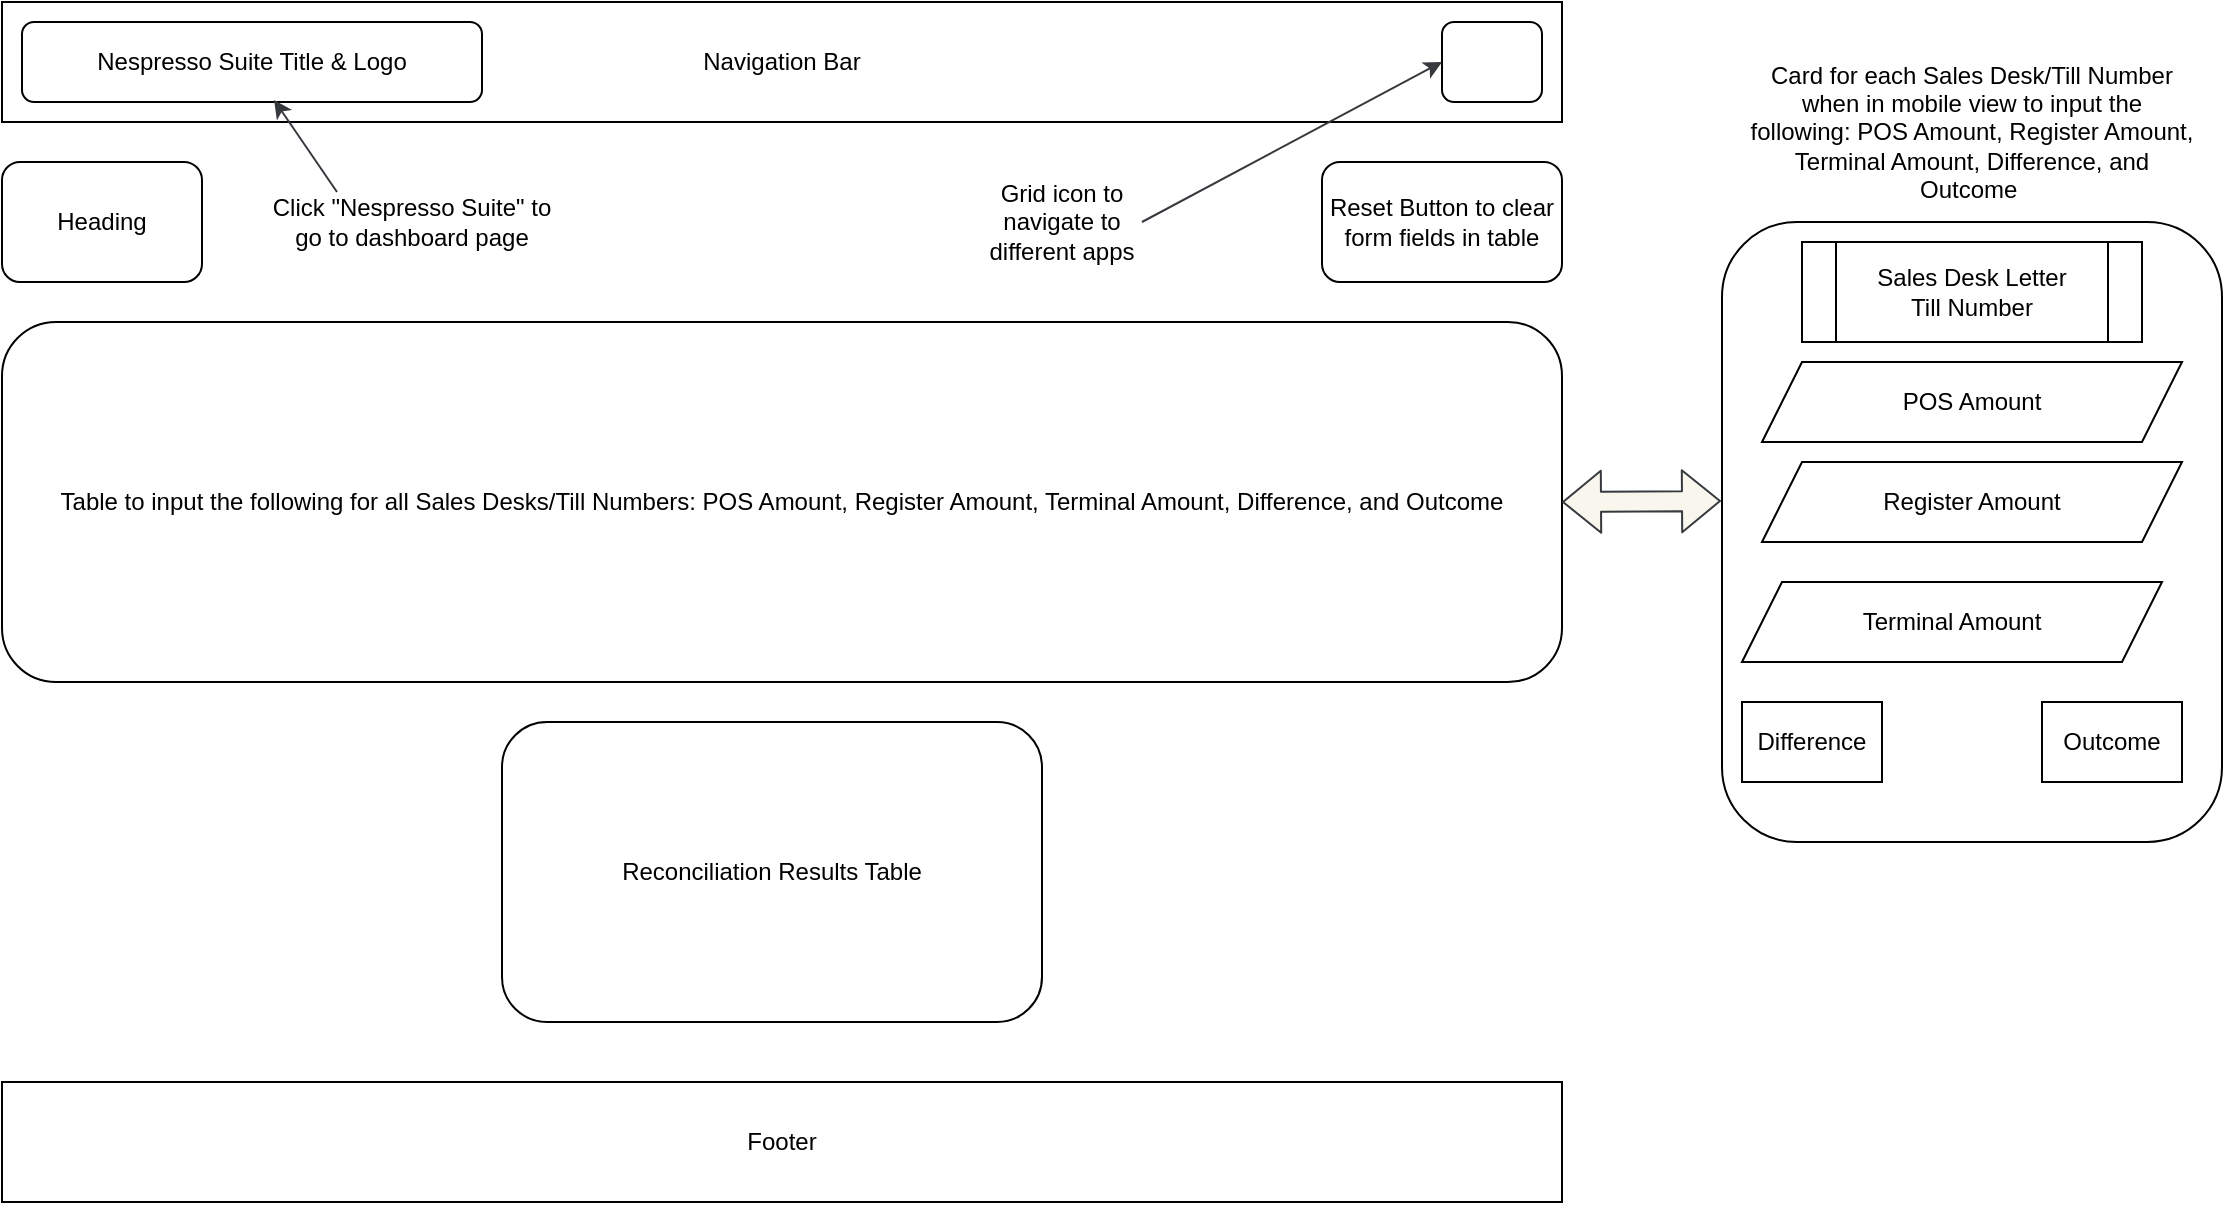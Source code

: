 <mxfile>
    <diagram id="RxPv6xupyiPjXx5Fq1Mp" name="Card Reconciliation - Desktop View">
        <mxGraphModel dx="448" dy="467" grid="1" gridSize="10" guides="1" tooltips="1" connect="1" arrows="1" fold="1" page="1" pageScale="1" pageWidth="850" pageHeight="1100" background="none" math="0" shadow="0">
            <root>
                <mxCell id="0"/>
                <mxCell id="1" parent="0"/>
                <mxCell id="2" value="Navigation Bar" style="rounded=0;whiteSpace=wrap;html=1;" parent="1" vertex="1">
                    <mxGeometry x="20" y="20" width="780" height="60" as="geometry"/>
                </mxCell>
                <mxCell id="3" value="Footer" style="rounded=0;whiteSpace=wrap;html=1;" parent="1" vertex="1">
                    <mxGeometry x="20" y="560" width="780" height="60" as="geometry"/>
                </mxCell>
                <mxCell id="rbakoWBd-FfG9HpFcR_M-4" value="Table to input the following for all Sales Desks/Till Numbers: POS Amount, Register Amount, Terminal Amount, Difference, and Outcome" style="rounded=1;whiteSpace=wrap;html=1;" parent="1" vertex="1">
                    <mxGeometry x="20" y="180" width="780" height="180" as="geometry"/>
                </mxCell>
                <mxCell id="rbakoWBd-FfG9HpFcR_M-5" value="Heading" style="rounded=1;whiteSpace=wrap;html=1;" parent="1" vertex="1">
                    <mxGeometry x="20" y="100" width="100" height="60" as="geometry"/>
                </mxCell>
                <mxCell id="rbakoWBd-FfG9HpFcR_M-6" value="Reset Button to clear form fields in table" style="rounded=1;whiteSpace=wrap;html=1;" parent="1" vertex="1">
                    <mxGeometry x="680" y="100" width="120" height="60" as="geometry"/>
                </mxCell>
                <mxCell id="rbakoWBd-FfG9HpFcR_M-7" value="Reconciliation Results Table" style="rounded=1;whiteSpace=wrap;html=1;" parent="1" vertex="1">
                    <mxGeometry x="270" y="380" width="270" height="150" as="geometry"/>
                </mxCell>
                <mxCell id="rbakoWBd-FfG9HpFcR_M-8" value="" style="rounded=1;whiteSpace=wrap;html=1;" parent="1" vertex="1">
                    <mxGeometry x="740" y="30" width="50" height="40" as="geometry"/>
                </mxCell>
                <mxCell id="rbakoWBd-FfG9HpFcR_M-9" value="Nespresso Suite Title &amp;amp; Logo" style="rounded=1;whiteSpace=wrap;html=1;" parent="1" vertex="1">
                    <mxGeometry x="30" y="30" width="230" height="40" as="geometry"/>
                </mxCell>
                <mxCell id="rbakoWBd-FfG9HpFcR_M-11" style="edgeStyle=none;html=1;exitX=1;exitY=0.5;exitDx=0;exitDy=0;entryX=0;entryY=0.5;entryDx=0;entryDy=0;labelBorderColor=#FFFFFF;textShadow=1;fillColor=#f9f7ed;strokeColor=#36393d;" parent="1" source="rbakoWBd-FfG9HpFcR_M-10" target="rbakoWBd-FfG9HpFcR_M-8" edge="1">
                    <mxGeometry relative="1" as="geometry"/>
                </mxCell>
                <mxCell id="rbakoWBd-FfG9HpFcR_M-10" value="Grid icon to navigate to different apps" style="text;html=1;align=center;verticalAlign=middle;whiteSpace=wrap;rounded=0;labelBackgroundColor=#FFFFFF;" parent="1" vertex="1">
                    <mxGeometry x="510" y="100" width="80" height="60" as="geometry"/>
                </mxCell>
                <mxCell id="rbakoWBd-FfG9HpFcR_M-12" value="Click &quot;Nespresso Suite&quot; to go to dashboard page" style="text;html=1;align=center;verticalAlign=middle;whiteSpace=wrap;rounded=0;labelBackgroundColor=#FFFFFF;" parent="1" vertex="1">
                    <mxGeometry x="150" y="115" width="150" height="30" as="geometry"/>
                </mxCell>
                <mxCell id="rbakoWBd-FfG9HpFcR_M-13" style="edgeStyle=none;html=1;exitX=0.25;exitY=0;exitDx=0;exitDy=0;entryX=0.548;entryY=0.975;entryDx=0;entryDy=0;entryPerimeter=0;labelBorderColor=#FFFFFF;textShadow=1;fillColor=#f9f7ed;strokeColor=#36393d;" parent="1" source="rbakoWBd-FfG9HpFcR_M-12" target="rbakoWBd-FfG9HpFcR_M-9" edge="1">
                    <mxGeometry relative="1" as="geometry"/>
                </mxCell>
                <mxCell id="fxsCdmerDWngy6YxazjO-3" value="" style="rounded=1;whiteSpace=wrap;html=1;" parent="1" vertex="1">
                    <mxGeometry x="880" y="130" width="250" height="310" as="geometry"/>
                </mxCell>
                <mxCell id="fxsCdmerDWngy6YxazjO-4" value="POS Amount" style="shape=parallelogram;perimeter=parallelogramPerimeter;whiteSpace=wrap;html=1;fixedSize=1;strokeColor=default;align=center;verticalAlign=middle;fontFamily=Helvetica;fontSize=12;fontColor=default;fillColor=default;" parent="1" vertex="1">
                    <mxGeometry x="900" y="200" width="210" height="40" as="geometry"/>
                </mxCell>
                <mxCell id="fxsCdmerDWngy6YxazjO-6" value="Register Amount" style="shape=parallelogram;perimeter=parallelogramPerimeter;whiteSpace=wrap;html=1;fixedSize=1;strokeColor=default;align=center;verticalAlign=middle;fontFamily=Helvetica;fontSize=12;fontColor=default;fillColor=default;" parent="1" vertex="1">
                    <mxGeometry x="900" y="250" width="210" height="40" as="geometry"/>
                </mxCell>
                <mxCell id="fxsCdmerDWngy6YxazjO-7" value="Terminal Amount" style="shape=parallelogram;perimeter=parallelogramPerimeter;whiteSpace=wrap;html=1;fixedSize=1;strokeColor=default;align=center;verticalAlign=middle;fontFamily=Helvetica;fontSize=12;fontColor=default;fillColor=default;" parent="1" vertex="1">
                    <mxGeometry x="890" y="310" width="210" height="40" as="geometry"/>
                </mxCell>
                <mxCell id="fxsCdmerDWngy6YxazjO-9" value="Sales Desk Letter&lt;div&gt;Till Number&lt;/div&gt;" style="shape=process;whiteSpace=wrap;html=1;backgroundOutline=1;" parent="1" vertex="1">
                    <mxGeometry x="920" y="140" width="170" height="50" as="geometry"/>
                </mxCell>
                <mxCell id="fxsCdmerDWngy6YxazjO-13" value="Difference" style="rounded=0;whiteSpace=wrap;html=1;" parent="1" vertex="1">
                    <mxGeometry x="890" y="370" width="70" height="40" as="geometry"/>
                </mxCell>
                <mxCell id="fxsCdmerDWngy6YxazjO-14" value="Outcome" style="rounded=0;whiteSpace=wrap;html=1;" parent="1" vertex="1">
                    <mxGeometry x="1040" y="370" width="70" height="40" as="geometry"/>
                </mxCell>
                <mxCell id="fxsCdmerDWngy6YxazjO-16" value="Card for each Sales Desk/Till Number when in mobile view to input the following:&amp;nbsp;&lt;span style=&quot;color: rgb(0, 0, 0);&quot;&gt;POS Amount, Register Amount, Terminal Amount, Difference, and Outcome&lt;/span&gt;&amp;nbsp;" style="text;html=1;align=center;verticalAlign=middle;whiteSpace=wrap;rounded=0;labelBackgroundColor=#FFFFFF;" parent="1" vertex="1">
                    <mxGeometry x="890" y="70" width="230" height="30" as="geometry"/>
                </mxCell>
                <mxCell id="fxsCdmerDWngy6YxazjO-17" value="" style="shape=flexArrow;endArrow=classic;startArrow=classic;html=1;exitX=1;exitY=0.5;exitDx=0;exitDy=0;entryX=-0.002;entryY=0.45;entryDx=0;entryDy=0;entryPerimeter=0;labelBorderColor=#FFFFFF;fillColor=#f9f7ed;fillStyle=auto;strokeColor=#36393d;" parent="1" source="rbakoWBd-FfG9HpFcR_M-4" target="fxsCdmerDWngy6YxazjO-3" edge="1">
                    <mxGeometry width="100" height="100" relative="1" as="geometry">
                        <mxPoint x="780" y="320" as="sourcePoint"/>
                        <mxPoint x="870" y="300" as="targetPoint"/>
                    </mxGeometry>
                </mxCell>
            </root>
        </mxGraphModel>
    </diagram>
</mxfile>